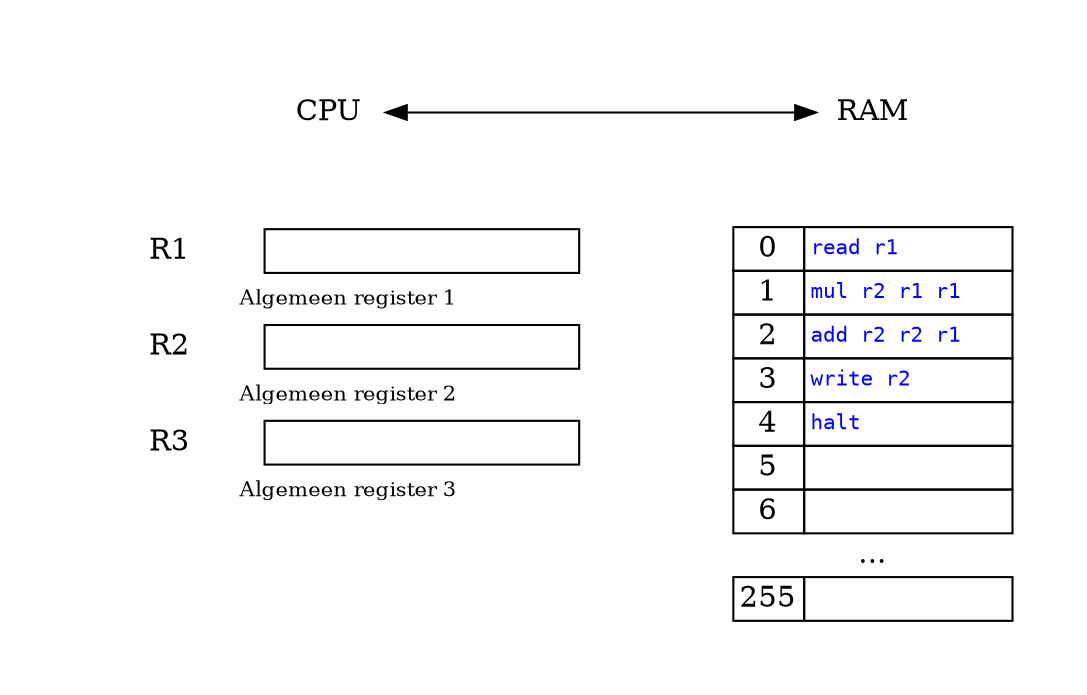 // dot -Tpng -Gdpi=100 -Nfontname=Helvetica -Efontname=Helvetica -o cpu_1a.png cpu_1a.dot

digraph {
    graph [pad="0.5", nodesep="0.5", ranksep="1"];
    node [shape=plain]
    rankdir=LR;

    // labelloc=t
    // label="Von Neumann architectuur"

    CPU, RAM [shape=box, color=none]
    CPU -> RAM [dir="both"]
    { rank=same; CPU-> CPU_t [style=invis] }
    { rank=same; RAM-> RAM_t [style=invis] }

    CPU_t [label=<
    <table border="0" cellborder="1" cellspacing="2">
        <tr>
            <td color="none">R1</td>
            <td align="left" width="90%"></td>
        </tr>
        <tr>
            <td color="none" align="center" colspan="2">
                <font point-size="10">Algemeen register 1</font>
            </td>
        </tr>
        <tr>
            <td color="none">R2</td>
            <td align="left">
            </td>
        </tr>
        <tr>
            <td color="none" align="center" colspan="2">
                <font point-size="10">Algemeen register 2</font>
            </td>
        </tr>
        <tr>
            <td color="none">R3</td>
            <td align="left">
            </td>
        </tr>
        <tr>
            <td color="none" align="center" colspan="2">
                <font point-size="10">Algemeen register 3</font>
            </td>
        </tr>
    </table>>]

    RAM_t [label=<
    <table align="right" border="0" cellborder="1" cellspacing="0">
        <tr>
            <td>0</td>
            <td align="left" width="100%"><font point-size="10" face="monospace" color="blue">read r1</font></td>
        </tr>
        <tr>
            <td>1</td>
            <td align="left"><font point-size="10" face="monospace" color="blue">mul r2 r1 r1</font></td>
        </tr>
        <tr>
            <td>2</td>
            <td align="left"><font point-size="10" face="monospace" color="blue">add r2 r2 r1</font></td>
        </tr>
        <tr>
            <td>3</td>
            <td align="left"><font point-size="10" face="monospace" color="blue">write r2</font></td>
        </tr>
        <tr>
            <td>4</td>
            <td align="left"><font point-size="10" face="monospace" color="blue">halt</font></td>
        </tr>
        <tr>
            <td>5</td>
            <td></td>
        </tr>
        <tr>
            <td>6</td>
            <td></td>
        </tr>
        <tr>
            <td color="none" colspan="2">...</td>
        </tr>
        <tr>
            <td>255</td>
            <td></td>
        </tr>
    </table>>]
}
